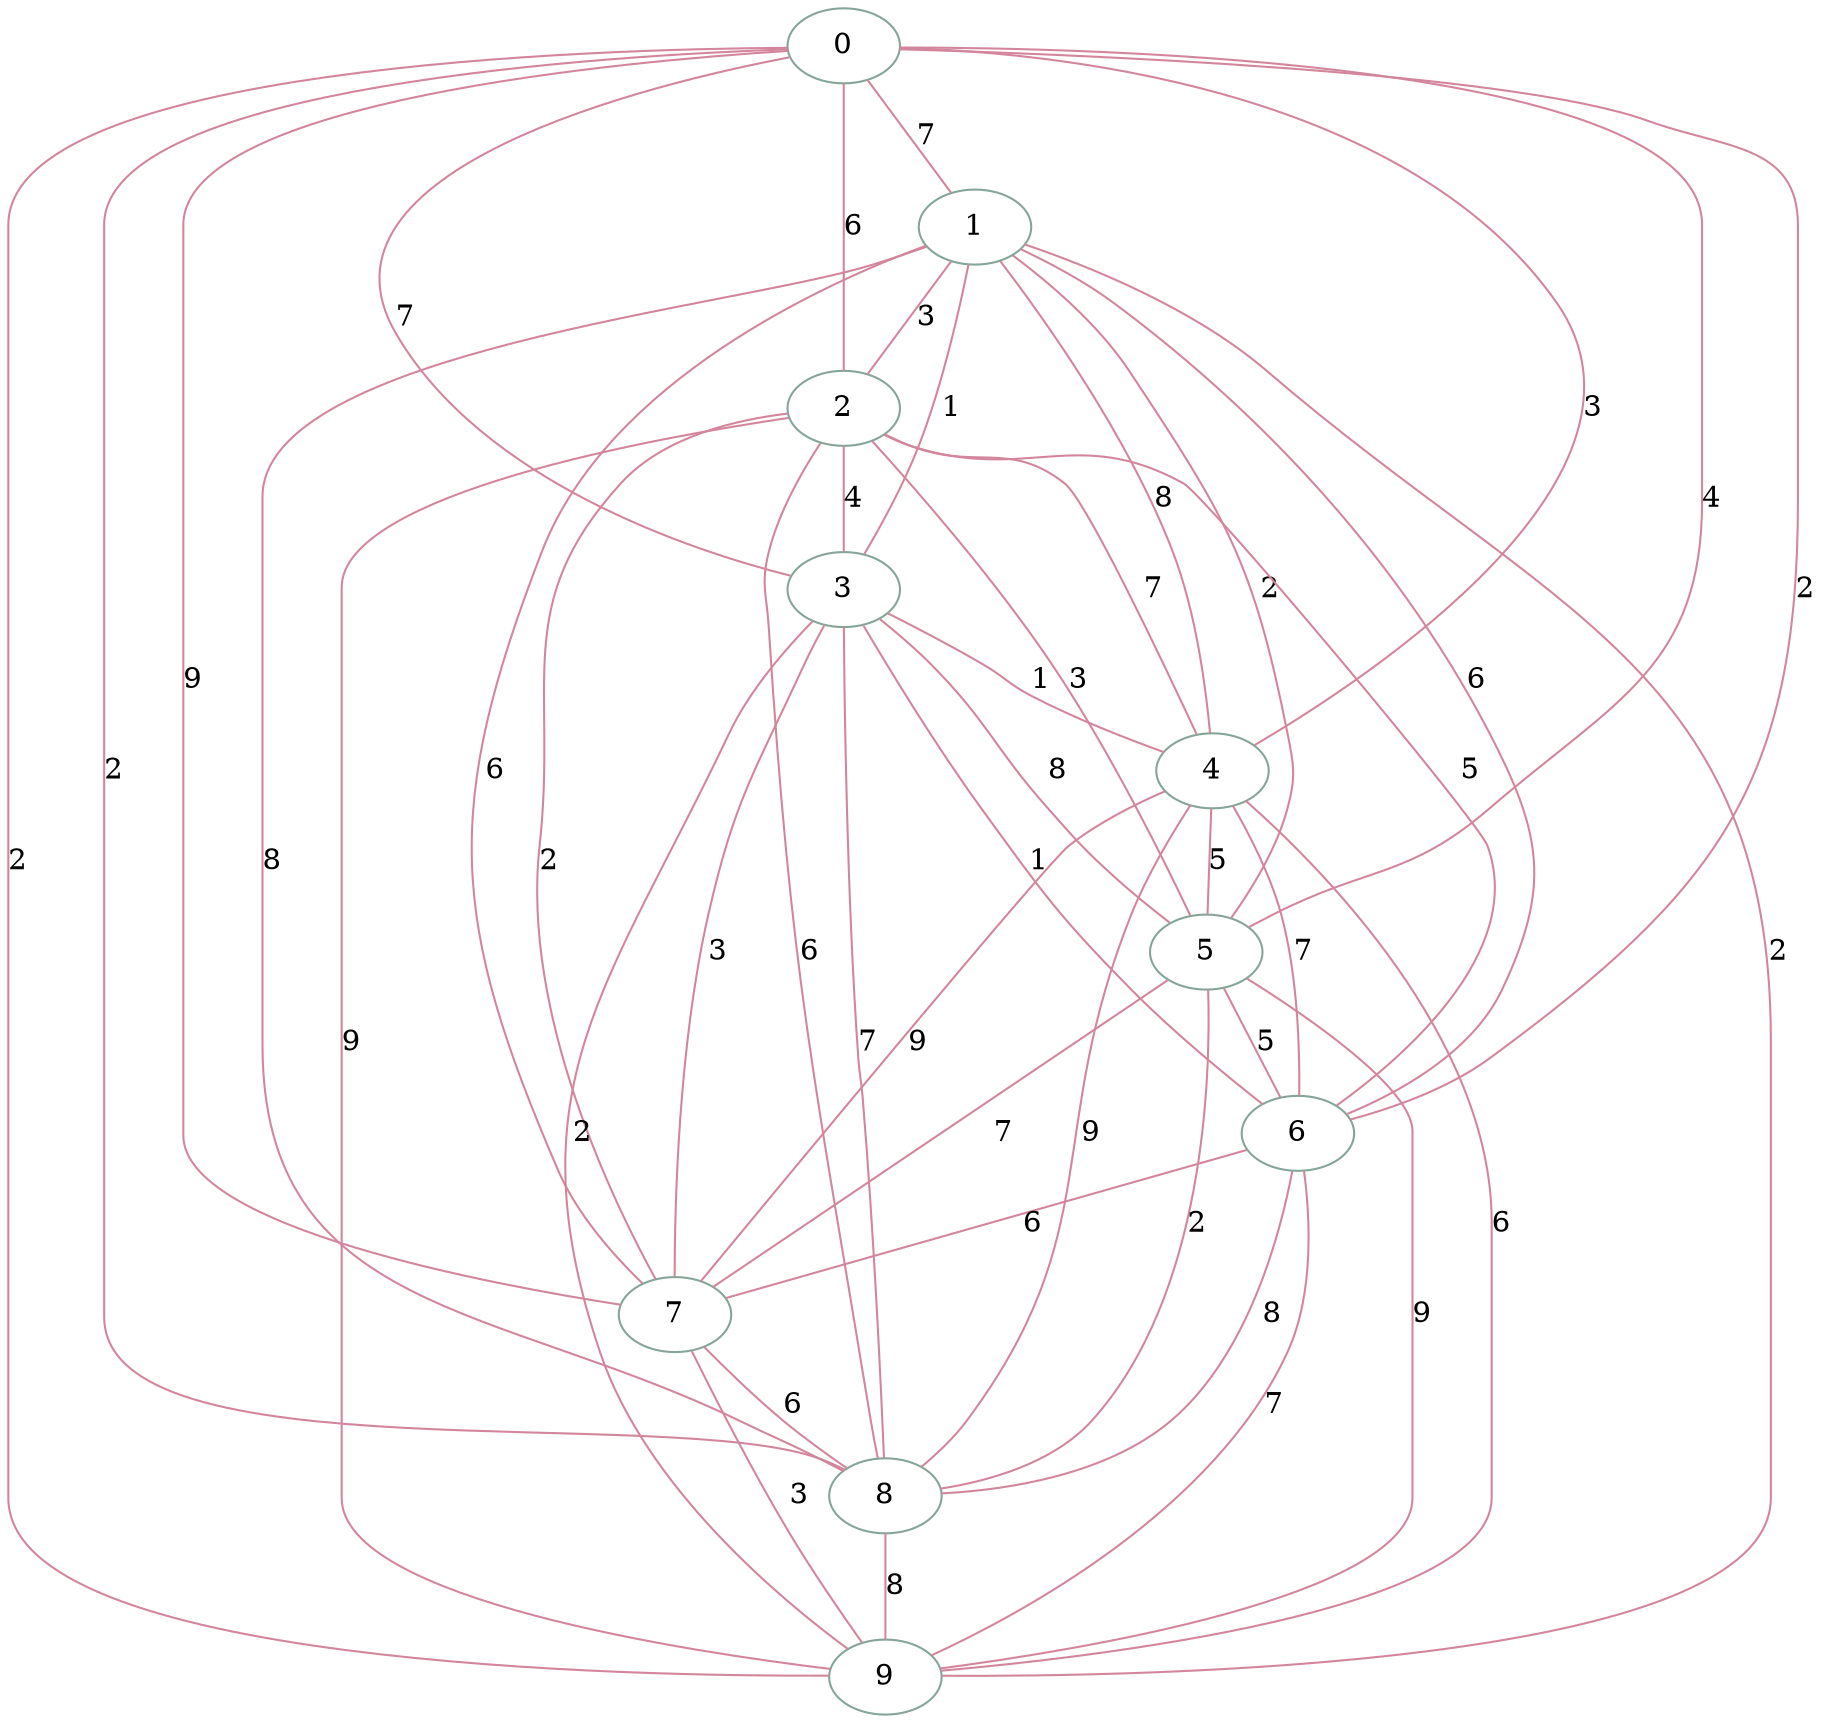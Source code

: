 graph  {
	
	n1[color="#84a598",label="0"];
	n2[color="#84a598",label="1"];
	n3[color="#84a598",label="2"];
	n4[color="#84a598",label="3"];
	n5[color="#84a598",label="4"];
	n6[color="#84a598",label="5"];
	n7[color="#84a598",label="6"];
	n8[color="#84a598",label="7"];
	n9[color="#84a598",label="8"];
	n10[color="#84a598",label="9"];
	n1--n2[color="#d3869b",label="7"];
	n1--n3[color="#d3869b",label="6"];
	n1--n4[color="#d3869b",label="7"];
	n1--n5[color="#d3869b",label="3"];
	n1--n6[color="#d3869b",label="4"];
	n1--n7[color="#d3869b",label="2"];
	n1--n8[color="#d3869b",label="9"];
	n1--n9[color="#d3869b",label="2"];
	n1--n10[color="#d3869b",label="2"];
	n2--n3[color="#d3869b",label="3"];
	n2--n4[color="#d3869b",label="1"];
	n2--n5[color="#d3869b",label="8"];
	n2--n6[color="#d3869b",label="2"];
	n2--n7[color="#d3869b",label="6"];
	n2--n8[color="#d3869b",label="6"];
	n2--n9[color="#d3869b",label="8"];
	n2--n10[color="#d3869b",label="2"];
	n3--n4[color="#d3869b",label="4"];
	n3--n5[color="#d3869b",label="7"];
	n3--n6[color="#d3869b",label="3"];
	n3--n7[color="#d3869b",label="5"];
	n3--n8[color="#d3869b",label="2"];
	n3--n9[color="#d3869b",label="6"];
	n3--n10[color="#d3869b",label="9"];
	n4--n5[color="#d3869b",label="1"];
	n4--n6[color="#d3869b",label="8"];
	n4--n7[color="#d3869b",label="1"];
	n4--n8[color="#d3869b",label="3"];
	n4--n9[color="#d3869b",label="7"];
	n4--n10[color="#d3869b",label="2"];
	n5--n6[color="#d3869b",label="5"];
	n5--n7[color="#d3869b",label="7"];
	n5--n8[color="#d3869b",label="9"];
	n5--n9[color="#d3869b",label="9"];
	n5--n10[color="#d3869b",label="6"];
	n6--n7[color="#d3869b",label="5"];
	n6--n8[color="#d3869b",label="7"];
	n6--n9[color="#d3869b",label="2"];
	n6--n10[color="#d3869b",label="9"];
	n7--n8[color="#d3869b",label="6"];
	n7--n9[color="#d3869b",label="8"];
	n7--n10[color="#d3869b",label="7"];
	n8--n9[color="#d3869b",label="6"];
	n8--n10[color="#d3869b",label="3"];
	n9--n10[color="#d3869b",label="8"];
	
}

